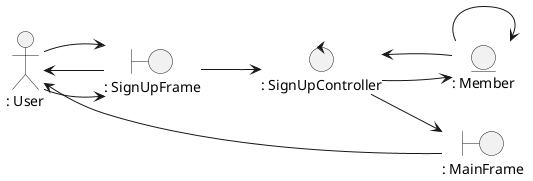 @startuml uc1_signUp

left to right direction

actor ": User" as user

entity ": Member" as mod
boundary ": SignUpFrame" as vis
boundary ": MainFrame" as main
control ": SignUpController" as con

user --> vis 
vis --> user 
user --> vis 
vis --> con
con --> mod 
mod --> mod 
mod --> con
con --> main
main --> user

@enduml
